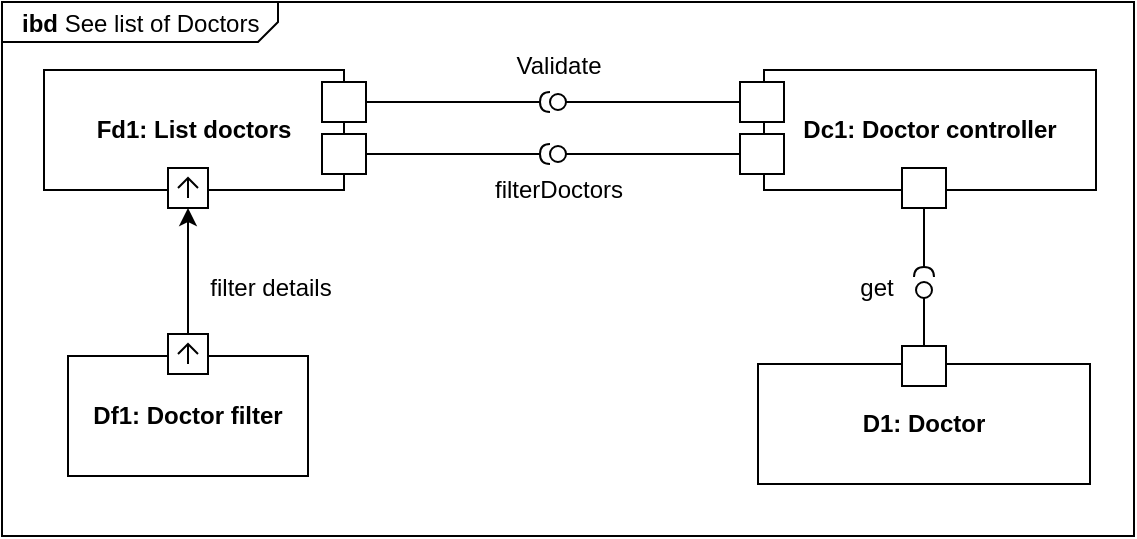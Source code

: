 <mxfile version="24.4.10" type="github">
  <diagram name="Página-1" id="18daB8q-Yg5n8QqRO236">
    <mxGraphModel dx="1955" dy="1223" grid="0" gridSize="10" guides="1" tooltips="1" connect="1" arrows="1" fold="1" page="0" pageScale="1" pageWidth="827" pageHeight="1169" math="0" shadow="0">
      <root>
        <mxCell id="0" />
        <mxCell id="1" parent="0" />
        <mxCell id="p18iTTl0X1TvQ4x8i6nz-1" value="&lt;p style=&quot;margin:0px;margin-top:4px;margin-left:10px;text-align:left;&quot;&gt;&lt;b&gt;ibd&lt;/b&gt;&amp;nbsp;See list of Doctors&lt;/p&gt;" style="html=1;shape=mxgraph.sysml.package;labelX=138;align=left;spacingLeft=10;html=1;overflow=fill;whiteSpace=wrap;recursiveResize=0;" parent="1" vertex="1">
          <mxGeometry x="-1146" y="-718" width="566" height="267" as="geometry" />
        </mxCell>
        <mxCell id="p18iTTl0X1TvQ4x8i6nz-2" style="rounded=0;orthogonalLoop=1;jettySize=auto;html=1;" parent="1" source="p18iTTl0X1TvQ4x8i6nz-5" target="p18iTTl0X1TvQ4x8i6nz-19" edge="1">
          <mxGeometry relative="1" as="geometry" />
        </mxCell>
        <mxCell id="p18iTTl0X1TvQ4x8i6nz-3" value="" style="group" parent="1" vertex="1" connectable="0">
          <mxGeometry x="-1113" y="-552" width="120" height="71" as="geometry" />
        </mxCell>
        <mxCell id="p18iTTl0X1TvQ4x8i6nz-4" value="&lt;b&gt;Df1: Doctor filter&lt;/b&gt;" style="rounded=0;whiteSpace=wrap;html=1;fillColor=none;container=0;" parent="p18iTTl0X1TvQ4x8i6nz-3" vertex="1">
          <mxGeometry y="11" width="120" height="60" as="geometry" />
        </mxCell>
        <mxCell id="p18iTTl0X1TvQ4x8i6nz-5" value="" style="html=1;shape=mxgraph.sysml.port;sysMLPortType=flowN;" parent="p18iTTl0X1TvQ4x8i6nz-3" vertex="1">
          <mxGeometry x="50" width="20" height="20" as="geometry" />
        </mxCell>
        <mxCell id="p18iTTl0X1TvQ4x8i6nz-6" value="filter details" style="text;html=1;align=center;verticalAlign=middle;resizable=0;points=[];autosize=1;strokeColor=none;fillColor=none;" parent="1" vertex="1">
          <mxGeometry x="-1052" y="-588" width="79" height="26" as="geometry" />
        </mxCell>
        <mxCell id="p18iTTl0X1TvQ4x8i6nz-7" value="" style="endArrow=none;html=1;rounded=0;align=center;verticalAlign=top;endFill=0;labelBackgroundColor=none;endSize=2;" parent="1" source="p18iTTl0X1TvQ4x8i6nz-23" target="p18iTTl0X1TvQ4x8i6nz-8" edge="1">
          <mxGeometry relative="1" as="geometry">
            <mxPoint x="-791" y="-656" as="sourcePoint" />
          </mxGeometry>
        </mxCell>
        <mxCell id="p18iTTl0X1TvQ4x8i6nz-8" value="" style="ellipse;html=1;fontSize=11;align=center;fillColor=none;points=[];aspect=fixed;resizable=0;verticalAlign=bottom;labelPosition=center;verticalLabelPosition=top;flipH=1;" parent="1" vertex="1">
          <mxGeometry x="-872" y="-672" width="8" height="8" as="geometry" />
        </mxCell>
        <mxCell id="p18iTTl0X1TvQ4x8i6nz-9" value="" style="endArrow=none;html=1;rounded=0;align=center;verticalAlign=top;endFill=0;labelBackgroundColor=none;endSize=2;" parent="1" source="p18iTTl0X1TvQ4x8i6nz-20" target="p18iTTl0X1TvQ4x8i6nz-10" edge="1">
          <mxGeometry relative="1" as="geometry" />
        </mxCell>
        <mxCell id="p18iTTl0X1TvQ4x8i6nz-10" value="" style="shape=requiredInterface;html=1;fontSize=11;align=center;fillColor=none;points=[];aspect=fixed;resizable=0;verticalAlign=bottom;labelPosition=center;verticalLabelPosition=top;flipH=1;rotation=0;" parent="1" vertex="1">
          <mxGeometry x="-877" y="-673" width="5" height="10" as="geometry" />
        </mxCell>
        <mxCell id="p18iTTl0X1TvQ4x8i6nz-11" value="Validate" style="text;html=1;align=center;verticalAlign=middle;resizable=0;points=[];autosize=1;strokeColor=none;fillColor=none;" parent="1" vertex="1">
          <mxGeometry x="-898" y="-699" width="60" height="26" as="geometry" />
        </mxCell>
        <mxCell id="p18iTTl0X1TvQ4x8i6nz-12" value="" style="endArrow=none;html=1;rounded=0;align=center;verticalAlign=top;endFill=0;labelBackgroundColor=none;endSize=2;" parent="1" source="p18iTTl0X1TvQ4x8i6nz-27" target="p18iTTl0X1TvQ4x8i6nz-13" edge="1">
          <mxGeometry relative="1" as="geometry">
            <mxPoint x="-732" y="-565" as="sourcePoint" />
          </mxGeometry>
        </mxCell>
        <mxCell id="p18iTTl0X1TvQ4x8i6nz-13" value="" style="ellipse;html=1;fontSize=11;align=center;fillColor=none;points=[];aspect=fixed;resizable=0;verticalAlign=bottom;labelPosition=center;verticalLabelPosition=top;flipH=1;" parent="1" vertex="1">
          <mxGeometry x="-689" y="-578" width="8" height="8" as="geometry" />
        </mxCell>
        <mxCell id="p18iTTl0X1TvQ4x8i6nz-14" value="" style="endArrow=none;html=1;rounded=0;align=center;verticalAlign=top;endFill=0;labelBackgroundColor=none;endSize=2;" parent="1" source="p18iTTl0X1TvQ4x8i6nz-24" target="p18iTTl0X1TvQ4x8i6nz-15" edge="1">
          <mxGeometry relative="1" as="geometry" />
        </mxCell>
        <mxCell id="p18iTTl0X1TvQ4x8i6nz-15" value="" style="shape=requiredInterface;html=1;fontSize=11;align=center;fillColor=none;points=[];aspect=fixed;resizable=0;verticalAlign=bottom;labelPosition=center;verticalLabelPosition=top;flipH=1;rotation=90;" parent="1" vertex="1">
          <mxGeometry x="-687.5" y="-588" width="5" height="10" as="geometry" />
        </mxCell>
        <mxCell id="p18iTTl0X1TvQ4x8i6nz-16" value="get" style="text;html=1;align=center;verticalAlign=middle;resizable=0;points=[];autosize=1;strokeColor=none;fillColor=none;" parent="1" vertex="1">
          <mxGeometry x="-727" y="-588" width="35" height="26" as="geometry" />
        </mxCell>
        <mxCell id="p18iTTl0X1TvQ4x8i6nz-25" value="" style="group" parent="1" vertex="1" connectable="0">
          <mxGeometry x="-768" y="-546" width="166" height="69" as="geometry" />
        </mxCell>
        <mxCell id="p18iTTl0X1TvQ4x8i6nz-26" value="&lt;b&gt;D1: Doctor&lt;/b&gt;" style="rounded=0;whiteSpace=wrap;html=1;fillColor=none;container=0;" parent="p18iTTl0X1TvQ4x8i6nz-25" vertex="1">
          <mxGeometry y="9" width="166" height="60" as="geometry" />
        </mxCell>
        <mxCell id="p18iTTl0X1TvQ4x8i6nz-27" value="" style="html=1;rounded=0;fillColor=default;" parent="p18iTTl0X1TvQ4x8i6nz-25" vertex="1">
          <mxGeometry x="72" width="22" height="20" as="geometry" />
        </mxCell>
        <mxCell id="_nJxtmnCUn-vFuwERIx9-6" value="filterDoctors" style="text;html=1;align=center;verticalAlign=middle;resizable=0;points=[];autosize=1;strokeColor=none;fillColor=none;" vertex="1" parent="1">
          <mxGeometry x="-909" y="-637" width="82" height="26" as="geometry" />
        </mxCell>
        <mxCell id="_nJxtmnCUn-vFuwERIx9-7" value="" style="endArrow=none;html=1;rounded=0;align=center;verticalAlign=top;endFill=0;labelBackgroundColor=none;endSize=2;" edge="1" parent="1" source="_nJxtmnCUn-vFuwERIx9-5" target="_nJxtmnCUn-vFuwERIx9-8">
          <mxGeometry relative="1" as="geometry">
            <mxPoint x="-823" y="-587" as="sourcePoint" />
          </mxGeometry>
        </mxCell>
        <mxCell id="_nJxtmnCUn-vFuwERIx9-8" value="" style="ellipse;html=1;fontSize=11;align=center;fillColor=none;points=[];aspect=fixed;resizable=0;verticalAlign=bottom;labelPosition=center;verticalLabelPosition=top;flipH=1;" vertex="1" parent="1">
          <mxGeometry x="-872" y="-646" width="8" height="8" as="geometry" />
        </mxCell>
        <mxCell id="_nJxtmnCUn-vFuwERIx9-9" value="" style="endArrow=none;html=1;rounded=0;align=center;verticalAlign=top;endFill=0;labelBackgroundColor=none;endSize=2;" edge="1" parent="1" source="_nJxtmnCUn-vFuwERIx9-4" target="_nJxtmnCUn-vFuwERIx9-10">
          <mxGeometry relative="1" as="geometry">
            <mxPoint x="-968" y="-587" as="sourcePoint" />
          </mxGeometry>
        </mxCell>
        <mxCell id="_nJxtmnCUn-vFuwERIx9-10" value="" style="shape=requiredInterface;html=1;fontSize=11;align=center;fillColor=none;points=[];aspect=fixed;resizable=0;verticalAlign=bottom;labelPosition=center;verticalLabelPosition=top;flipH=1;rotation=0;" vertex="1" parent="1">
          <mxGeometry x="-877" y="-647" width="5" height="10" as="geometry" />
        </mxCell>
        <mxCell id="p18iTTl0X1TvQ4x8i6nz-18" value="&lt;b&gt;Fd1: List doctors&lt;/b&gt;" style="rounded=0;whiteSpace=wrap;html=1;fillColor=none;container=0;" parent="1" vertex="1">
          <mxGeometry x="-1125" y="-684" width="150" height="60" as="geometry" />
        </mxCell>
        <mxCell id="p18iTTl0X1TvQ4x8i6nz-19" value="" style="html=1;shape=mxgraph.sysml.port;sysMLPortType=flowN;container=0;" parent="1" vertex="1">
          <mxGeometry x="-1063" y="-635" width="20" height="20" as="geometry" />
        </mxCell>
        <mxCell id="p18iTTl0X1TvQ4x8i6nz-20" value="" style="html=1;rounded=0;container=0;" parent="1" vertex="1">
          <mxGeometry x="-986" y="-678" width="22" height="20" as="geometry" />
        </mxCell>
        <mxCell id="p18iTTl0X1TvQ4x8i6nz-22" value="&lt;b&gt;Dc1: Doctor controller&lt;/b&gt;" style="rounded=0;whiteSpace=wrap;html=1;fillColor=none;container=0;" parent="1" vertex="1">
          <mxGeometry x="-765" y="-684" width="166" height="60" as="geometry" />
        </mxCell>
        <mxCell id="p18iTTl0X1TvQ4x8i6nz-23" value="" style="html=1;rounded=0;fillColor=default;" parent="1" vertex="1">
          <mxGeometry x="-777" y="-678" width="22" height="20" as="geometry" />
        </mxCell>
        <mxCell id="p18iTTl0X1TvQ4x8i6nz-24" value="" style="html=1;rounded=0;container=0;" parent="1" vertex="1">
          <mxGeometry x="-696" y="-635" width="22" height="20" as="geometry" />
        </mxCell>
        <mxCell id="_nJxtmnCUn-vFuwERIx9-4" value="" style="html=1;rounded=0;container=0;" vertex="1" parent="1">
          <mxGeometry x="-986" y="-652" width="22" height="20" as="geometry" />
        </mxCell>
        <mxCell id="_nJxtmnCUn-vFuwERIx9-5" value="" style="html=1;rounded=0;fillColor=default;" vertex="1" parent="1">
          <mxGeometry x="-777" y="-652" width="22" height="20" as="geometry" />
        </mxCell>
      </root>
    </mxGraphModel>
  </diagram>
</mxfile>
